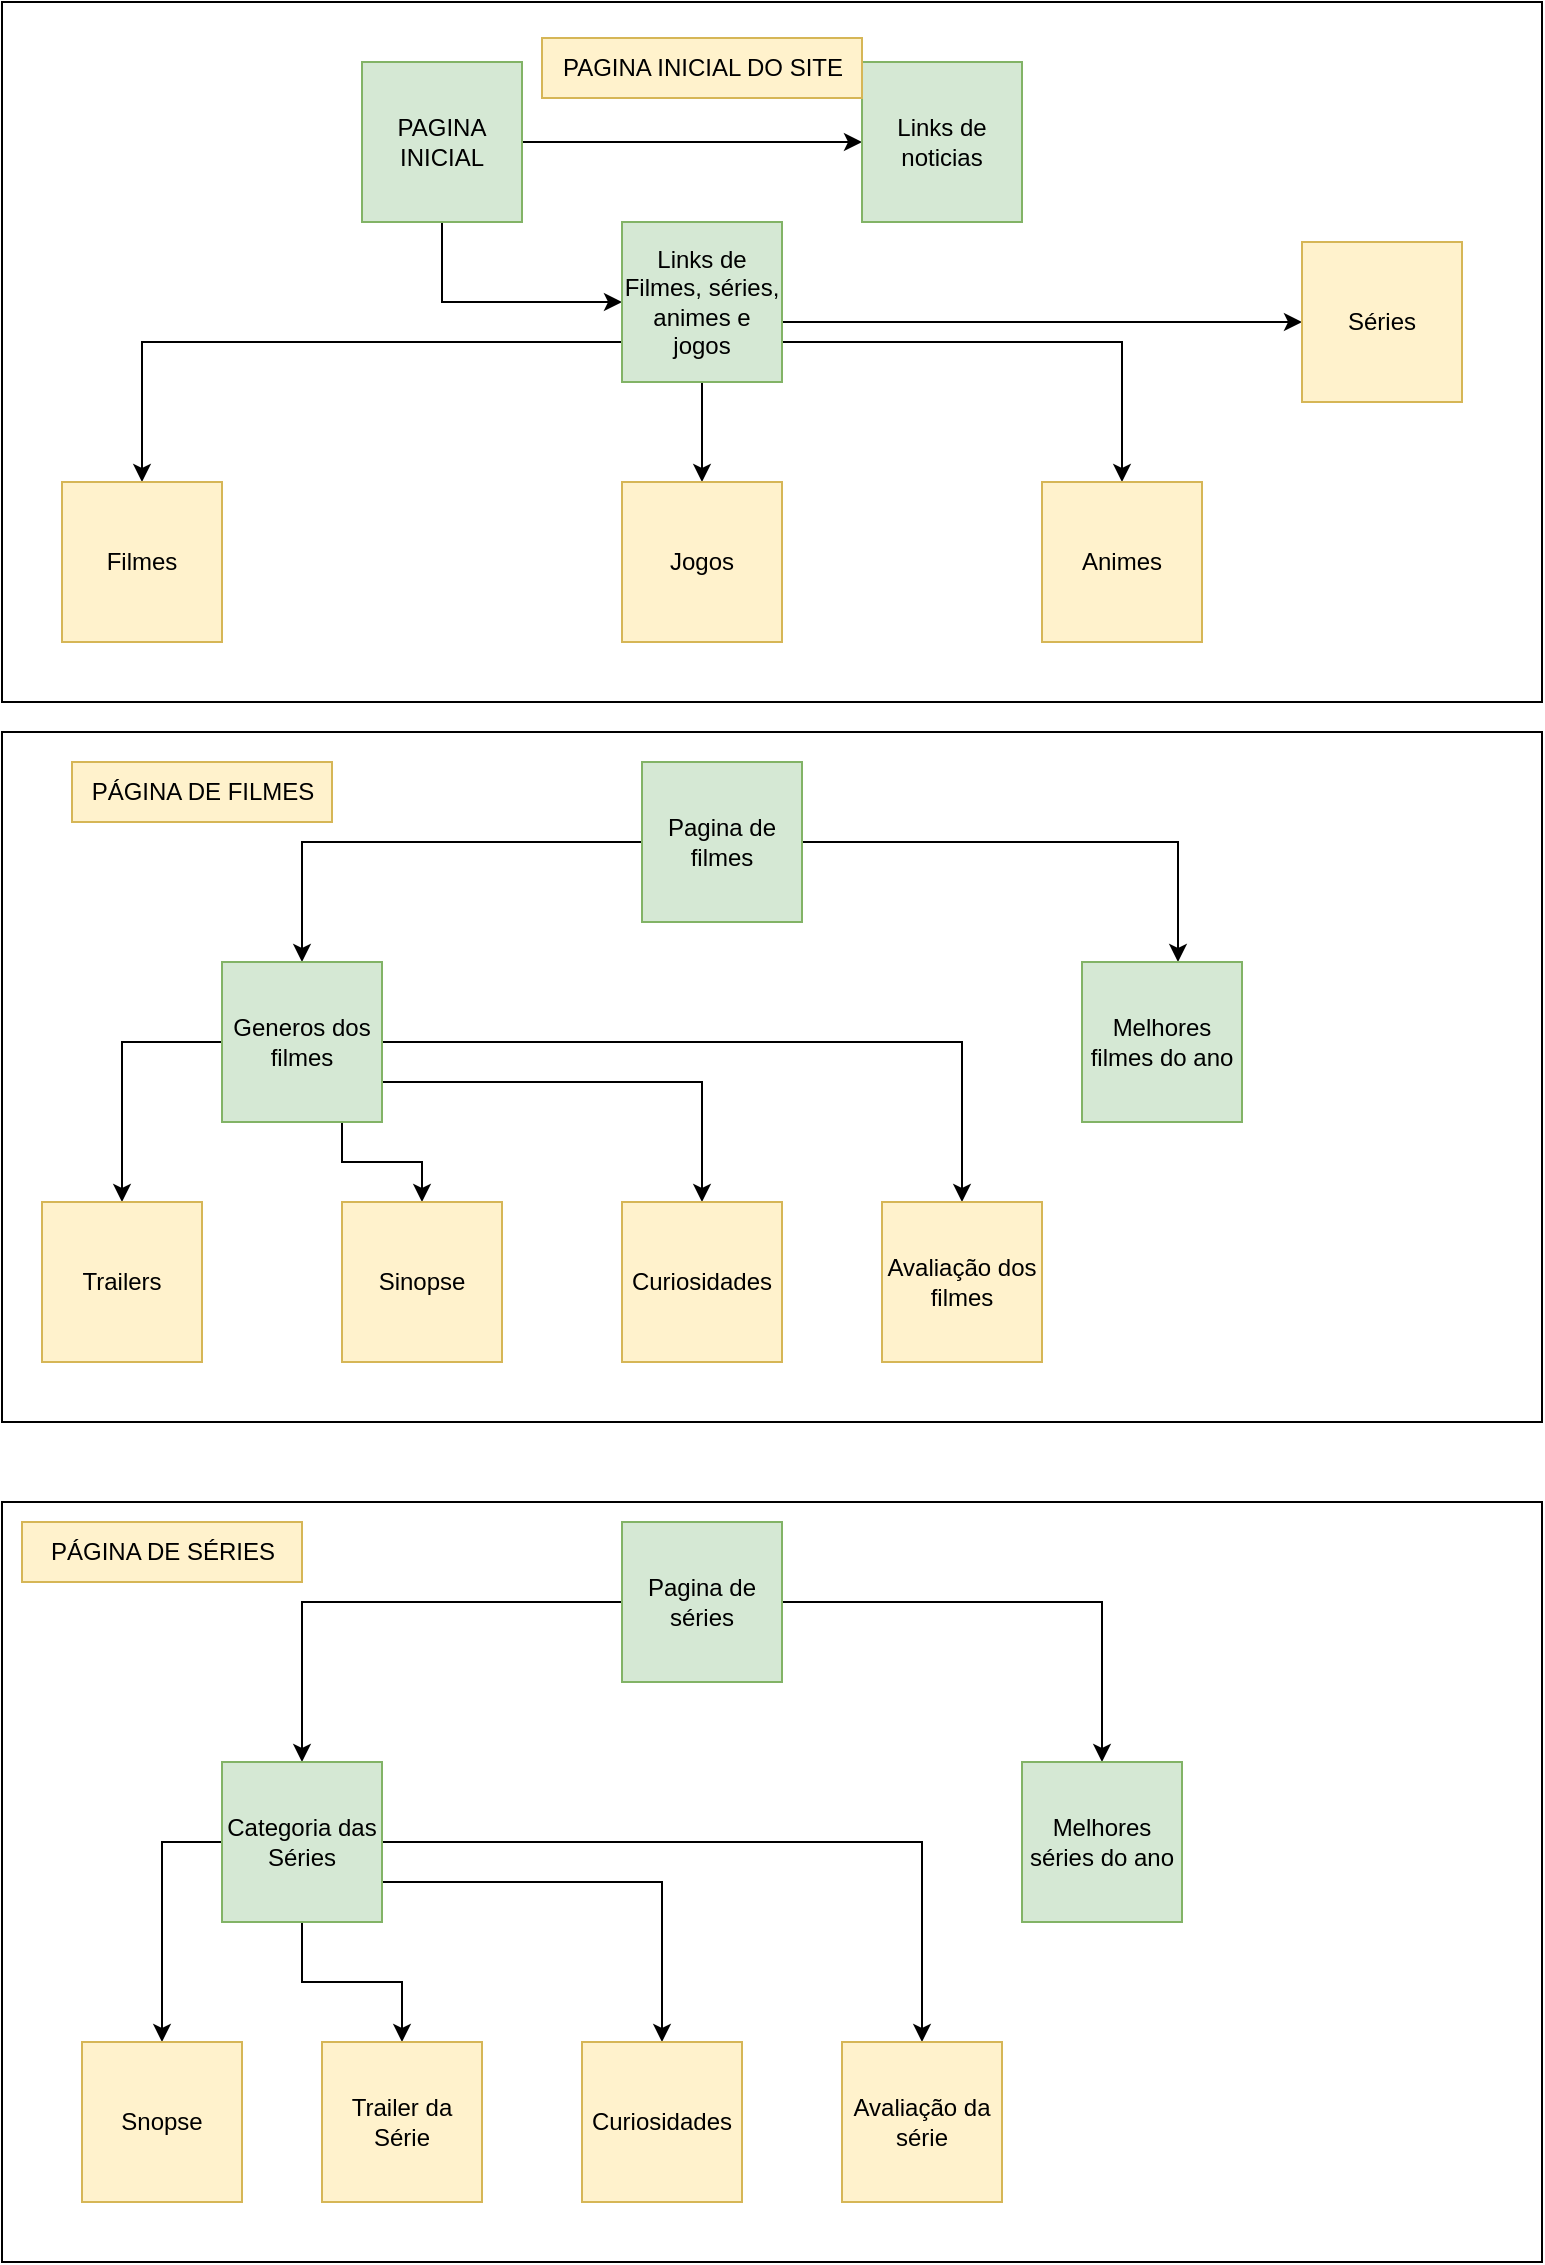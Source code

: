 <mxfile version="21.2.8" type="device" pages="2">
  <diagram id="prtHgNgQTEPvFCAcTncT" name="Page-1">
    <mxGraphModel dx="1098" dy="820" grid="1" gridSize="10" guides="1" tooltips="1" connect="1" arrows="1" fold="1" page="1" pageScale="1" pageWidth="827" pageHeight="1169" math="0" shadow="0">
      <root>
        <mxCell id="0" />
        <mxCell id="1" parent="0" />
        <mxCell id="kQEzdrKSDRvkH0f9WrjZ-47" value="" style="rounded=0;whiteSpace=wrap;html=1;" vertex="1" parent="1">
          <mxGeometry x="10" y="750" width="770" height="380" as="geometry" />
        </mxCell>
        <mxCell id="kQEzdrKSDRvkH0f9WrjZ-32" value="" style="rounded=0;whiteSpace=wrap;html=1;" vertex="1" parent="1">
          <mxGeometry x="10" y="365" width="770" height="345" as="geometry" />
        </mxCell>
        <mxCell id="kQEzdrKSDRvkH0f9WrjZ-18" value="" style="rounded=0;whiteSpace=wrap;html=1;" vertex="1" parent="1">
          <mxGeometry x="10" width="770" height="350" as="geometry" />
        </mxCell>
        <mxCell id="kQEzdrKSDRvkH0f9WrjZ-4" style="edgeStyle=orthogonalEdgeStyle;rounded=0;orthogonalLoop=1;jettySize=auto;html=1;exitX=1;exitY=0.5;exitDx=0;exitDy=0;" edge="1" parent="1" source="kQEzdrKSDRvkH0f9WrjZ-1" target="kQEzdrKSDRvkH0f9WrjZ-5">
          <mxGeometry relative="1" as="geometry">
            <mxPoint x="230" y="70" as="targetPoint" />
          </mxGeometry>
        </mxCell>
        <mxCell id="kQEzdrKSDRvkH0f9WrjZ-6" style="edgeStyle=orthogonalEdgeStyle;rounded=0;orthogonalLoop=1;jettySize=auto;html=1;exitX=0.75;exitY=1;exitDx=0;exitDy=0;" edge="1" parent="1" source="kQEzdrKSDRvkH0f9WrjZ-1" target="kQEzdrKSDRvkH0f9WrjZ-7">
          <mxGeometry relative="1" as="geometry">
            <mxPoint x="170" y="180" as="targetPoint" />
            <Array as="points">
              <mxPoint x="230" y="110" />
              <mxPoint x="230" y="150" />
            </Array>
          </mxGeometry>
        </mxCell>
        <mxCell id="kQEzdrKSDRvkH0f9WrjZ-1" value="PAGINA INICIAL" style="whiteSpace=wrap;html=1;aspect=fixed;fillColor=#d5e8d4;strokeColor=#82b366;" vertex="1" parent="1">
          <mxGeometry x="190" y="30" width="80" height="80" as="geometry" />
        </mxCell>
        <mxCell id="kQEzdrKSDRvkH0f9WrjZ-5" value="Links de noticias" style="whiteSpace=wrap;html=1;aspect=fixed;fillColor=#d5e8d4;strokeColor=#82b366;" vertex="1" parent="1">
          <mxGeometry x="440" y="30" width="80" height="80" as="geometry" />
        </mxCell>
        <mxCell id="kQEzdrKSDRvkH0f9WrjZ-8" style="edgeStyle=orthogonalEdgeStyle;rounded=0;orthogonalLoop=1;jettySize=auto;html=1;exitX=0;exitY=0.75;exitDx=0;exitDy=0;" edge="1" parent="1" source="kQEzdrKSDRvkH0f9WrjZ-7" target="kQEzdrKSDRvkH0f9WrjZ-9">
          <mxGeometry relative="1" as="geometry">
            <mxPoint x="80" y="260" as="targetPoint" />
          </mxGeometry>
        </mxCell>
        <mxCell id="kQEzdrKSDRvkH0f9WrjZ-13" style="edgeStyle=orthogonalEdgeStyle;rounded=0;orthogonalLoop=1;jettySize=auto;html=1;exitX=1;exitY=0.25;exitDx=0;exitDy=0;entryX=0;entryY=0.5;entryDx=0;entryDy=0;" edge="1" parent="1" source="kQEzdrKSDRvkH0f9WrjZ-7" target="kQEzdrKSDRvkH0f9WrjZ-10">
          <mxGeometry relative="1" as="geometry">
            <Array as="points">
              <mxPoint x="400" y="160" />
            </Array>
          </mxGeometry>
        </mxCell>
        <mxCell id="kQEzdrKSDRvkH0f9WrjZ-14" style="edgeStyle=orthogonalEdgeStyle;rounded=0;orthogonalLoop=1;jettySize=auto;html=1;exitX=1;exitY=0.75;exitDx=0;exitDy=0;entryX=0.5;entryY=0;entryDx=0;entryDy=0;" edge="1" parent="1" source="kQEzdrKSDRvkH0f9WrjZ-7" target="kQEzdrKSDRvkH0f9WrjZ-11">
          <mxGeometry relative="1" as="geometry">
            <Array as="points">
              <mxPoint x="570" y="170" />
            </Array>
          </mxGeometry>
        </mxCell>
        <mxCell id="kQEzdrKSDRvkH0f9WrjZ-15" style="edgeStyle=orthogonalEdgeStyle;rounded=0;orthogonalLoop=1;jettySize=auto;html=1;exitX=0.5;exitY=1;exitDx=0;exitDy=0;entryX=0.5;entryY=0;entryDx=0;entryDy=0;" edge="1" parent="1" source="kQEzdrKSDRvkH0f9WrjZ-7" target="kQEzdrKSDRvkH0f9WrjZ-12">
          <mxGeometry relative="1" as="geometry" />
        </mxCell>
        <mxCell id="kQEzdrKSDRvkH0f9WrjZ-7" value="Links de Filmes, séries, animes e jogos" style="whiteSpace=wrap;html=1;aspect=fixed;fillColor=#d5e8d4;strokeColor=#82b366;" vertex="1" parent="1">
          <mxGeometry x="320" y="110" width="80" height="80" as="geometry" />
        </mxCell>
        <mxCell id="kQEzdrKSDRvkH0f9WrjZ-9" value="Filmes" style="whiteSpace=wrap;html=1;aspect=fixed;fillColor=#fff2cc;strokeColor=#d6b656;" vertex="1" parent="1">
          <mxGeometry x="40" y="240" width="80" height="80" as="geometry" />
        </mxCell>
        <mxCell id="kQEzdrKSDRvkH0f9WrjZ-10" value="Séries" style="whiteSpace=wrap;html=1;aspect=fixed;fillColor=#fff2cc;strokeColor=#d6b656;" vertex="1" parent="1">
          <mxGeometry x="660" y="120" width="80" height="80" as="geometry" />
        </mxCell>
        <mxCell id="kQEzdrKSDRvkH0f9WrjZ-11" value="Animes" style="whiteSpace=wrap;html=1;aspect=fixed;fillColor=#fff2cc;strokeColor=#d6b656;" vertex="1" parent="1">
          <mxGeometry x="530" y="240" width="80" height="80" as="geometry" />
        </mxCell>
        <mxCell id="kQEzdrKSDRvkH0f9WrjZ-12" value="Jogos" style="whiteSpace=wrap;html=1;aspect=fixed;fillColor=#fff2cc;strokeColor=#d6b656;" vertex="1" parent="1">
          <mxGeometry x="320" y="240" width="80" height="80" as="geometry" />
        </mxCell>
        <mxCell id="kQEzdrKSDRvkH0f9WrjZ-17" value="PAGINA INICIAL DO SITE" style="text;html=1;align=center;verticalAlign=middle;resizable=0;points=[];autosize=1;strokeColor=#d6b656;fillColor=#fff2cc;" vertex="1" parent="1">
          <mxGeometry x="280" y="18" width="160" height="30" as="geometry" />
        </mxCell>
        <mxCell id="kQEzdrKSDRvkH0f9WrjZ-26" style="edgeStyle=orthogonalEdgeStyle;rounded=0;orthogonalLoop=1;jettySize=auto;html=1;exitX=0;exitY=0.5;exitDx=0;exitDy=0;entryX=0.5;entryY=0;entryDx=0;entryDy=0;" edge="1" parent="1" source="kQEzdrKSDRvkH0f9WrjZ-19" target="kQEzdrKSDRvkH0f9WrjZ-20">
          <mxGeometry relative="1" as="geometry" />
        </mxCell>
        <mxCell id="kQEzdrKSDRvkH0f9WrjZ-27" style="edgeStyle=orthogonalEdgeStyle;rounded=0;orthogonalLoop=1;jettySize=auto;html=1;exitX=1;exitY=0.5;exitDx=0;exitDy=0;entryX=0.6;entryY=0;entryDx=0;entryDy=0;entryPerimeter=0;" edge="1" parent="1" source="kQEzdrKSDRvkH0f9WrjZ-19" target="kQEzdrKSDRvkH0f9WrjZ-21">
          <mxGeometry relative="1" as="geometry" />
        </mxCell>
        <mxCell id="kQEzdrKSDRvkH0f9WrjZ-19" value="Pagina de filmes" style="whiteSpace=wrap;html=1;aspect=fixed;fillColor=#d5e8d4;strokeColor=#82b366;" vertex="1" parent="1">
          <mxGeometry x="330" y="380" width="80" height="80" as="geometry" />
        </mxCell>
        <mxCell id="kQEzdrKSDRvkH0f9WrjZ-28" style="edgeStyle=orthogonalEdgeStyle;rounded=0;orthogonalLoop=1;jettySize=auto;html=1;exitX=0;exitY=0.5;exitDx=0;exitDy=0;entryX=0.5;entryY=0;entryDx=0;entryDy=0;" edge="1" parent="1" source="kQEzdrKSDRvkH0f9WrjZ-20" target="kQEzdrKSDRvkH0f9WrjZ-22">
          <mxGeometry relative="1" as="geometry" />
        </mxCell>
        <mxCell id="kQEzdrKSDRvkH0f9WrjZ-29" style="edgeStyle=orthogonalEdgeStyle;rounded=0;orthogonalLoop=1;jettySize=auto;html=1;exitX=0.75;exitY=1;exitDx=0;exitDy=0;" edge="1" parent="1" source="kQEzdrKSDRvkH0f9WrjZ-20" target="kQEzdrKSDRvkH0f9WrjZ-23">
          <mxGeometry relative="1" as="geometry" />
        </mxCell>
        <mxCell id="kQEzdrKSDRvkH0f9WrjZ-30" style="edgeStyle=orthogonalEdgeStyle;rounded=0;orthogonalLoop=1;jettySize=auto;html=1;exitX=1;exitY=0.75;exitDx=0;exitDy=0;" edge="1" parent="1" source="kQEzdrKSDRvkH0f9WrjZ-20" target="kQEzdrKSDRvkH0f9WrjZ-24">
          <mxGeometry relative="1" as="geometry" />
        </mxCell>
        <mxCell id="kQEzdrKSDRvkH0f9WrjZ-31" style="edgeStyle=orthogonalEdgeStyle;rounded=0;orthogonalLoop=1;jettySize=auto;html=1;exitX=1;exitY=0.5;exitDx=0;exitDy=0;" edge="1" parent="1" source="kQEzdrKSDRvkH0f9WrjZ-20" target="kQEzdrKSDRvkH0f9WrjZ-25">
          <mxGeometry relative="1" as="geometry" />
        </mxCell>
        <mxCell id="kQEzdrKSDRvkH0f9WrjZ-20" value="Generos dos filmes" style="whiteSpace=wrap;html=1;aspect=fixed;fillColor=#d5e8d4;strokeColor=#82b366;" vertex="1" parent="1">
          <mxGeometry x="120" y="480" width="80" height="80" as="geometry" />
        </mxCell>
        <mxCell id="kQEzdrKSDRvkH0f9WrjZ-21" value="Melhores filmes do ano" style="whiteSpace=wrap;html=1;aspect=fixed;fillColor=#d5e8d4;strokeColor=#82b366;" vertex="1" parent="1">
          <mxGeometry x="550" y="480" width="80" height="80" as="geometry" />
        </mxCell>
        <mxCell id="kQEzdrKSDRvkH0f9WrjZ-22" value="Trailers" style="whiteSpace=wrap;html=1;aspect=fixed;fillColor=#fff2cc;strokeColor=#d6b656;" vertex="1" parent="1">
          <mxGeometry x="30" y="600" width="80" height="80" as="geometry" />
        </mxCell>
        <mxCell id="kQEzdrKSDRvkH0f9WrjZ-23" value="Sinopse" style="whiteSpace=wrap;html=1;aspect=fixed;fillColor=#fff2cc;strokeColor=#d6b656;" vertex="1" parent="1">
          <mxGeometry x="180" y="600" width="80" height="80" as="geometry" />
        </mxCell>
        <mxCell id="kQEzdrKSDRvkH0f9WrjZ-24" value="Curiosidades" style="whiteSpace=wrap;html=1;aspect=fixed;fillColor=#fff2cc;strokeColor=#d6b656;" vertex="1" parent="1">
          <mxGeometry x="320" y="600" width="80" height="80" as="geometry" />
        </mxCell>
        <mxCell id="kQEzdrKSDRvkH0f9WrjZ-25" value="Avaliação dos filmes" style="whiteSpace=wrap;html=1;aspect=fixed;fillColor=#fff2cc;strokeColor=#d6b656;" vertex="1" parent="1">
          <mxGeometry x="450" y="600" width="80" height="80" as="geometry" />
        </mxCell>
        <mxCell id="kQEzdrKSDRvkH0f9WrjZ-33" value="PÁGINA DE FILMES" style="text;html=1;align=center;verticalAlign=middle;resizable=0;points=[];autosize=1;strokeColor=#d6b656;fillColor=#fff2cc;" vertex="1" parent="1">
          <mxGeometry x="45" y="380" width="130" height="30" as="geometry" />
        </mxCell>
        <mxCell id="kQEzdrKSDRvkH0f9WrjZ-41" style="edgeStyle=orthogonalEdgeStyle;rounded=0;orthogonalLoop=1;jettySize=auto;html=1;exitX=0;exitY=0.5;exitDx=0;exitDy=0;entryX=0.5;entryY=0;entryDx=0;entryDy=0;" edge="1" parent="1" source="kQEzdrKSDRvkH0f9WrjZ-34" target="kQEzdrKSDRvkH0f9WrjZ-35">
          <mxGeometry relative="1" as="geometry" />
        </mxCell>
        <mxCell id="kQEzdrKSDRvkH0f9WrjZ-42" style="edgeStyle=orthogonalEdgeStyle;rounded=0;orthogonalLoop=1;jettySize=auto;html=1;exitX=1;exitY=0.5;exitDx=0;exitDy=0;entryX=0.5;entryY=0;entryDx=0;entryDy=0;" edge="1" parent="1" source="kQEzdrKSDRvkH0f9WrjZ-34" target="kQEzdrKSDRvkH0f9WrjZ-36">
          <mxGeometry relative="1" as="geometry" />
        </mxCell>
        <mxCell id="kQEzdrKSDRvkH0f9WrjZ-34" value="Pagina de séries" style="whiteSpace=wrap;html=1;aspect=fixed;fillColor=#d5e8d4;strokeColor=#82b366;" vertex="1" parent="1">
          <mxGeometry x="320" y="760" width="80" height="80" as="geometry" />
        </mxCell>
        <mxCell id="kQEzdrKSDRvkH0f9WrjZ-43" style="edgeStyle=orthogonalEdgeStyle;rounded=0;orthogonalLoop=1;jettySize=auto;html=1;exitX=0;exitY=0.5;exitDx=0;exitDy=0;entryX=0.5;entryY=0;entryDx=0;entryDy=0;" edge="1" parent="1" source="kQEzdrKSDRvkH0f9WrjZ-35" target="kQEzdrKSDRvkH0f9WrjZ-37">
          <mxGeometry relative="1" as="geometry" />
        </mxCell>
        <mxCell id="kQEzdrKSDRvkH0f9WrjZ-44" style="edgeStyle=orthogonalEdgeStyle;rounded=0;orthogonalLoop=1;jettySize=auto;html=1;exitX=0.5;exitY=1;exitDx=0;exitDy=0;entryX=0.5;entryY=0;entryDx=0;entryDy=0;" edge="1" parent="1" source="kQEzdrKSDRvkH0f9WrjZ-35" target="kQEzdrKSDRvkH0f9WrjZ-38">
          <mxGeometry relative="1" as="geometry" />
        </mxCell>
        <mxCell id="kQEzdrKSDRvkH0f9WrjZ-45" style="edgeStyle=orthogonalEdgeStyle;rounded=0;orthogonalLoop=1;jettySize=auto;html=1;exitX=1;exitY=0.75;exitDx=0;exitDy=0;entryX=0.5;entryY=0;entryDx=0;entryDy=0;" edge="1" parent="1" source="kQEzdrKSDRvkH0f9WrjZ-35" target="kQEzdrKSDRvkH0f9WrjZ-39">
          <mxGeometry relative="1" as="geometry" />
        </mxCell>
        <mxCell id="kQEzdrKSDRvkH0f9WrjZ-46" style="edgeStyle=orthogonalEdgeStyle;rounded=0;orthogonalLoop=1;jettySize=auto;html=1;exitX=1;exitY=0.5;exitDx=0;exitDy=0;entryX=0.5;entryY=0;entryDx=0;entryDy=0;" edge="1" parent="1" source="kQEzdrKSDRvkH0f9WrjZ-35" target="kQEzdrKSDRvkH0f9WrjZ-40">
          <mxGeometry relative="1" as="geometry" />
        </mxCell>
        <mxCell id="kQEzdrKSDRvkH0f9WrjZ-35" value="Categoria das Séries" style="whiteSpace=wrap;html=1;aspect=fixed;fillColor=#d5e8d4;strokeColor=#82b366;" vertex="1" parent="1">
          <mxGeometry x="120" y="880" width="80" height="80" as="geometry" />
        </mxCell>
        <mxCell id="kQEzdrKSDRvkH0f9WrjZ-36" value="Melhores séries do ano" style="whiteSpace=wrap;html=1;aspect=fixed;fillColor=#d5e8d4;strokeColor=#82b366;" vertex="1" parent="1">
          <mxGeometry x="520" y="880" width="80" height="80" as="geometry" />
        </mxCell>
        <mxCell id="kQEzdrKSDRvkH0f9WrjZ-37" value="Snopse" style="whiteSpace=wrap;html=1;aspect=fixed;fillColor=#fff2cc;strokeColor=#d6b656;" vertex="1" parent="1">
          <mxGeometry x="50" y="1020" width="80" height="80" as="geometry" />
        </mxCell>
        <mxCell id="kQEzdrKSDRvkH0f9WrjZ-38" value="Trailer da Série" style="whiteSpace=wrap;html=1;aspect=fixed;fillColor=#fff2cc;strokeColor=#d6b656;" vertex="1" parent="1">
          <mxGeometry x="170" y="1020" width="80" height="80" as="geometry" />
        </mxCell>
        <mxCell id="kQEzdrKSDRvkH0f9WrjZ-39" value="Curiosidades" style="whiteSpace=wrap;html=1;aspect=fixed;fillColor=#fff2cc;strokeColor=#d6b656;" vertex="1" parent="1">
          <mxGeometry x="300" y="1020" width="80" height="80" as="geometry" />
        </mxCell>
        <mxCell id="kQEzdrKSDRvkH0f9WrjZ-40" value="Avaliação da&lt;br&gt;série" style="whiteSpace=wrap;html=1;aspect=fixed;fillColor=#fff2cc;strokeColor=#d6b656;" vertex="1" parent="1">
          <mxGeometry x="430" y="1020" width="80" height="80" as="geometry" />
        </mxCell>
        <mxCell id="w0fXuofrNhFhj09xhHzH-1" value="PÁGINA DE SÉRIES" style="text;html=1;align=center;verticalAlign=middle;resizable=0;points=[];autosize=1;strokeColor=#d6b656;fillColor=#fff2cc;" vertex="1" parent="1">
          <mxGeometry x="20" y="760" width="140" height="30" as="geometry" />
        </mxCell>
      </root>
    </mxGraphModel>
  </diagram>
  <diagram id="wofJc206fj0tj_XOe9Dd" name="Página-2">
    <mxGraphModel dx="1098" dy="820" grid="1" gridSize="10" guides="1" tooltips="1" connect="1" arrows="1" fold="1" page="1" pageScale="1" pageWidth="827" pageHeight="1169" math="0" shadow="0">
      <root>
        <mxCell id="0" />
        <mxCell id="1" parent="0" />
        <mxCell id="2kC2T4oY0EzKmATQhiGs-24" value="" style="rounded=0;whiteSpace=wrap;html=1;" vertex="1" parent="1">
          <mxGeometry x="40" y="410" width="720" height="450" as="geometry" />
        </mxCell>
        <mxCell id="WnHU1-ZALc_wCi3eAPWV-14" value="" style="rounded=0;whiteSpace=wrap;html=1;" vertex="1" parent="1">
          <mxGeometry x="40" y="40" width="720" height="340" as="geometry" />
        </mxCell>
        <mxCell id="WnHU1-ZALc_wCi3eAPWV-8" style="edgeStyle=orthogonalEdgeStyle;rounded=0;orthogonalLoop=1;jettySize=auto;html=1;exitX=0;exitY=0.5;exitDx=0;exitDy=0;entryX=0.5;entryY=0;entryDx=0;entryDy=0;" edge="1" parent="1" source="WnHU1-ZALc_wCi3eAPWV-1" target="WnHU1-ZALc_wCi3eAPWV-2">
          <mxGeometry relative="1" as="geometry" />
        </mxCell>
        <mxCell id="WnHU1-ZALc_wCi3eAPWV-9" style="edgeStyle=orthogonalEdgeStyle;rounded=0;orthogonalLoop=1;jettySize=auto;html=1;exitX=1;exitY=0.5;exitDx=0;exitDy=0;entryX=0.5;entryY=0;entryDx=0;entryDy=0;" edge="1" parent="1" source="WnHU1-ZALc_wCi3eAPWV-1" target="WnHU1-ZALc_wCi3eAPWV-3">
          <mxGeometry relative="1" as="geometry" />
        </mxCell>
        <mxCell id="WnHU1-ZALc_wCi3eAPWV-1" value="PAGINA&amp;nbsp; DE ANIMES" style="whiteSpace=wrap;html=1;aspect=fixed;fillColor=#d5e8d4;strokeColor=#82b366;" vertex="1" parent="1">
          <mxGeometry x="334" y="50" width="80" height="80" as="geometry" />
        </mxCell>
        <mxCell id="WnHU1-ZALc_wCi3eAPWV-10" style="edgeStyle=orthogonalEdgeStyle;rounded=0;orthogonalLoop=1;jettySize=auto;html=1;exitX=0.5;exitY=1;exitDx=0;exitDy=0;entryX=0.5;entryY=0;entryDx=0;entryDy=0;" edge="1" parent="1" source="WnHU1-ZALc_wCi3eAPWV-2" target="WnHU1-ZALc_wCi3eAPWV-4">
          <mxGeometry relative="1" as="geometry" />
        </mxCell>
        <mxCell id="WnHU1-ZALc_wCi3eAPWV-11" style="edgeStyle=orthogonalEdgeStyle;rounded=0;orthogonalLoop=1;jettySize=auto;html=1;exitX=0.75;exitY=1;exitDx=0;exitDy=0;entryX=0.5;entryY=0;entryDx=0;entryDy=0;" edge="1" parent="1" source="WnHU1-ZALc_wCi3eAPWV-2" target="WnHU1-ZALc_wCi3eAPWV-5">
          <mxGeometry relative="1" as="geometry" />
        </mxCell>
        <mxCell id="WnHU1-ZALc_wCi3eAPWV-12" style="edgeStyle=orthogonalEdgeStyle;rounded=0;orthogonalLoop=1;jettySize=auto;html=1;exitX=1;exitY=0.75;exitDx=0;exitDy=0;entryX=0.5;entryY=0;entryDx=0;entryDy=0;" edge="1" parent="1" source="WnHU1-ZALc_wCi3eAPWV-2" target="WnHU1-ZALc_wCi3eAPWV-6">
          <mxGeometry relative="1" as="geometry" />
        </mxCell>
        <mxCell id="WnHU1-ZALc_wCi3eAPWV-13" style="edgeStyle=orthogonalEdgeStyle;rounded=0;orthogonalLoop=1;jettySize=auto;html=1;exitX=1;exitY=0.5;exitDx=0;exitDy=0;entryX=0.5;entryY=0;entryDx=0;entryDy=0;" edge="1" parent="1" source="WnHU1-ZALc_wCi3eAPWV-2" target="WnHU1-ZALc_wCi3eAPWV-7">
          <mxGeometry relative="1" as="geometry">
            <Array as="points">
              <mxPoint x="530" y="170" />
            </Array>
          </mxGeometry>
        </mxCell>
        <mxCell id="WnHU1-ZALc_wCi3eAPWV-2" value="CATEGORIAS DE ANIMES" style="whiteSpace=wrap;html=1;aspect=fixed;fillColor=#d5e8d4;strokeColor=#82b366;" vertex="1" parent="1">
          <mxGeometry x="120" y="130" width="80" height="80" as="geometry" />
        </mxCell>
        <mxCell id="WnHU1-ZALc_wCi3eAPWV-3" value="MELHORES ANIMES DO ANO" style="whiteSpace=wrap;html=1;aspect=fixed;fillColor=#d5e8d4;strokeColor=#82b366;" vertex="1" parent="1">
          <mxGeometry x="554" y="130" width="80" height="80" as="geometry" />
        </mxCell>
        <mxCell id="WnHU1-ZALc_wCi3eAPWV-4" value="TRAILER" style="whiteSpace=wrap;html=1;aspect=fixed;fillColor=#fff2cc;strokeColor=#d6b656;" vertex="1" parent="1">
          <mxGeometry x="120" y="270" width="80" height="80" as="geometry" />
        </mxCell>
        <mxCell id="WnHU1-ZALc_wCi3eAPWV-5" value="SINOPSE" style="whiteSpace=wrap;html=1;aspect=fixed;fillColor=#fff2cc;strokeColor=#d6b656;" vertex="1" parent="1">
          <mxGeometry x="260" y="270" width="80" height="80" as="geometry" />
        </mxCell>
        <mxCell id="WnHU1-ZALc_wCi3eAPWV-6" value="AVALIAÇÃO DO ANIME" style="whiteSpace=wrap;html=1;aspect=fixed;fillColor=#fff2cc;strokeColor=#d6b656;" vertex="1" parent="1">
          <mxGeometry x="380" y="270" width="80" height="80" as="geometry" />
        </mxCell>
        <mxCell id="WnHU1-ZALc_wCi3eAPWV-7" value="Curiosidades" style="whiteSpace=wrap;html=1;aspect=fixed;fillColor=#fff2cc;strokeColor=#d6b656;" vertex="1" parent="1">
          <mxGeometry x="490" y="270" width="80" height="80" as="geometry" />
        </mxCell>
        <mxCell id="WnHU1-ZALc_wCi3eAPWV-15" value="PAGINA DE ANIMES" style="text;html=1;strokeColor=#d6b656;fillColor=#fff2cc;align=center;verticalAlign=middle;whiteSpace=wrap;rounded=0;" vertex="1" parent="1">
          <mxGeometry x="60" y="50" width="130" height="30" as="geometry" />
        </mxCell>
        <mxCell id="2kC2T4oY0EzKmATQhiGs-4" style="edgeStyle=orthogonalEdgeStyle;rounded=0;orthogonalLoop=1;jettySize=auto;html=1;exitX=0;exitY=0.5;exitDx=0;exitDy=0;entryX=0.5;entryY=0;entryDx=0;entryDy=0;" edge="1" parent="1" source="2kC2T4oY0EzKmATQhiGs-1" target="2kC2T4oY0EzKmATQhiGs-2">
          <mxGeometry relative="1" as="geometry" />
        </mxCell>
        <mxCell id="2kC2T4oY0EzKmATQhiGs-5" style="edgeStyle=orthogonalEdgeStyle;rounded=0;orthogonalLoop=1;jettySize=auto;html=1;exitX=1;exitY=0.5;exitDx=0;exitDy=0;entryX=0.5;entryY=0;entryDx=0;entryDy=0;" edge="1" parent="1" source="2kC2T4oY0EzKmATQhiGs-1" target="2kC2T4oY0EzKmATQhiGs-3">
          <mxGeometry relative="1" as="geometry" />
        </mxCell>
        <mxCell id="2kC2T4oY0EzKmATQhiGs-11" style="edgeStyle=orthogonalEdgeStyle;rounded=0;orthogonalLoop=1;jettySize=auto;html=1;exitX=0.5;exitY=1;exitDx=0;exitDy=0;entryX=0.5;entryY=0;entryDx=0;entryDy=0;" edge="1" parent="1" source="2kC2T4oY0EzKmATQhiGs-1" target="2kC2T4oY0EzKmATQhiGs-10">
          <mxGeometry relative="1" as="geometry" />
        </mxCell>
        <mxCell id="2kC2T4oY0EzKmATQhiGs-1" value="PAGINA DE JOGOS" style="whiteSpace=wrap;html=1;aspect=fixed;fillColor=#d5e8d4;strokeColor=#82b366;" vertex="1" parent="1">
          <mxGeometry x="360" y="420" width="80" height="80" as="geometry" />
        </mxCell>
        <mxCell id="2kC2T4oY0EzKmATQhiGs-19" style="edgeStyle=orthogonalEdgeStyle;rounded=0;orthogonalLoop=1;jettySize=auto;html=1;exitX=0.25;exitY=1;exitDx=0;exitDy=0;" edge="1" parent="1" source="2kC2T4oY0EzKmATQhiGs-2" target="2kC2T4oY0EzKmATQhiGs-6">
          <mxGeometry relative="1" as="geometry" />
        </mxCell>
        <mxCell id="2kC2T4oY0EzKmATQhiGs-20" style="edgeStyle=orthogonalEdgeStyle;rounded=0;orthogonalLoop=1;jettySize=auto;html=1;exitX=0.5;exitY=1;exitDx=0;exitDy=0;" edge="1" parent="1" source="2kC2T4oY0EzKmATQhiGs-2" target="2kC2T4oY0EzKmATQhiGs-7">
          <mxGeometry relative="1" as="geometry" />
        </mxCell>
        <mxCell id="2kC2T4oY0EzKmATQhiGs-21" style="edgeStyle=orthogonalEdgeStyle;rounded=0;orthogonalLoop=1;jettySize=auto;html=1;exitX=0.75;exitY=1;exitDx=0;exitDy=0;" edge="1" parent="1" source="2kC2T4oY0EzKmATQhiGs-2" target="2kC2T4oY0EzKmATQhiGs-8">
          <mxGeometry relative="1" as="geometry">
            <Array as="points">
              <mxPoint x="200" y="650" />
              <mxPoint x="270" y="650" />
              <mxPoint x="270" y="690" />
              <mxPoint x="380" y="690" />
            </Array>
          </mxGeometry>
        </mxCell>
        <mxCell id="2kC2T4oY0EzKmATQhiGs-22" style="edgeStyle=orthogonalEdgeStyle;rounded=0;orthogonalLoop=1;jettySize=auto;html=1;exitX=1;exitY=0.75;exitDx=0;exitDy=0;entryX=0.5;entryY=0;entryDx=0;entryDy=0;" edge="1" parent="1" source="2kC2T4oY0EzKmATQhiGs-2" target="2kC2T4oY0EzKmATQhiGs-9">
          <mxGeometry relative="1" as="geometry">
            <Array as="points">
              <mxPoint x="300" y="600" />
              <mxPoint x="300" y="670" />
              <mxPoint x="494" y="670" />
            </Array>
          </mxGeometry>
        </mxCell>
        <mxCell id="2kC2T4oY0EzKmATQhiGs-23" style="edgeStyle=orthogonalEdgeStyle;rounded=0;orthogonalLoop=1;jettySize=auto;html=1;exitX=1;exitY=0.5;exitDx=0;exitDy=0;entryX=0.413;entryY=0.013;entryDx=0;entryDy=0;entryPerimeter=0;" edge="1" parent="1" source="2kC2T4oY0EzKmATQhiGs-2" target="2kC2T4oY0EzKmATQhiGs-12">
          <mxGeometry relative="1" as="geometry">
            <Array as="points">
              <mxPoint x="330" y="580" />
              <mxPoint x="330" y="650" />
              <mxPoint x="603" y="650" />
            </Array>
          </mxGeometry>
        </mxCell>
        <mxCell id="2kC2T4oY0EzKmATQhiGs-2" value="CATEGORIA DOS JOGOS" style="whiteSpace=wrap;html=1;aspect=fixed;fillColor=#d5e8d4;strokeColor=#82b366;" vertex="1" parent="1">
          <mxGeometry x="140" y="540" width="80" height="80" as="geometry" />
        </mxCell>
        <mxCell id="2kC2T4oY0EzKmATQhiGs-3" value="MELHORES JOGOS DO ANO" style="whiteSpace=wrap;html=1;aspect=fixed;fillColor=#d5e8d4;strokeColor=#82b366;" vertex="1" parent="1">
          <mxGeometry x="620" y="540" width="80" height="80" as="geometry" />
        </mxCell>
        <mxCell id="2kC2T4oY0EzKmATQhiGs-6" value="SINOPSE" style="whiteSpace=wrap;html=1;aspect=fixed;fillColor=#fff2cc;strokeColor=#d6b656;" vertex="1" parent="1">
          <mxGeometry x="70" y="760" width="80" height="80" as="geometry" />
        </mxCell>
        <mxCell id="2kC2T4oY0EzKmATQhiGs-7" value="TRAILER" style="whiteSpace=wrap;html=1;aspect=fixed;fillColor=#fff2cc;strokeColor=#d6b656;" vertex="1" parent="1">
          <mxGeometry x="210" y="760" width="80" height="80" as="geometry" />
        </mxCell>
        <mxCell id="2kC2T4oY0EzKmATQhiGs-8" value="AVALIAÇÃO" style="whiteSpace=wrap;html=1;aspect=fixed;fillColor=#fff2cc;strokeColor=#d6b656;" vertex="1" parent="1">
          <mxGeometry x="340" y="760" width="80" height="80" as="geometry" />
        </mxCell>
        <mxCell id="2kC2T4oY0EzKmATQhiGs-9" value="Curiosidades" style="whiteSpace=wrap;html=1;aspect=fixed;fillColor=#fff2cc;strokeColor=#d6b656;" vertex="1" parent="1">
          <mxGeometry x="454" y="760" width="80" height="80" as="geometry" />
        </mxCell>
        <mxCell id="2kC2T4oY0EzKmATQhiGs-10" value="HISTÓRIA DOS JOGOS" style="whiteSpace=wrap;html=1;aspect=fixed;fillColor=#d5e8d4;strokeColor=#82b366;" vertex="1" parent="1">
          <mxGeometry x="360" y="545" width="80" height="80" as="geometry" />
        </mxCell>
        <mxCell id="2kC2T4oY0EzKmATQhiGs-12" value="TIPO DE CONSOLE" style="whiteSpace=wrap;html=1;aspect=fixed;fillColor=#fff2cc;strokeColor=#d6b656;" vertex="1" parent="1">
          <mxGeometry x="570" y="760" width="80" height="80" as="geometry" />
        </mxCell>
        <mxCell id="2kC2T4oY0EzKmATQhiGs-25" value="PAGINA DE JOGOS" style="text;html=1;strokeColor=#d6b656;fillColor=#fff2cc;align=center;verticalAlign=middle;whiteSpace=wrap;rounded=0;" vertex="1" parent="1">
          <mxGeometry x="60" y="420" width="130" height="30" as="geometry" />
        </mxCell>
      </root>
    </mxGraphModel>
  </diagram>
</mxfile>
